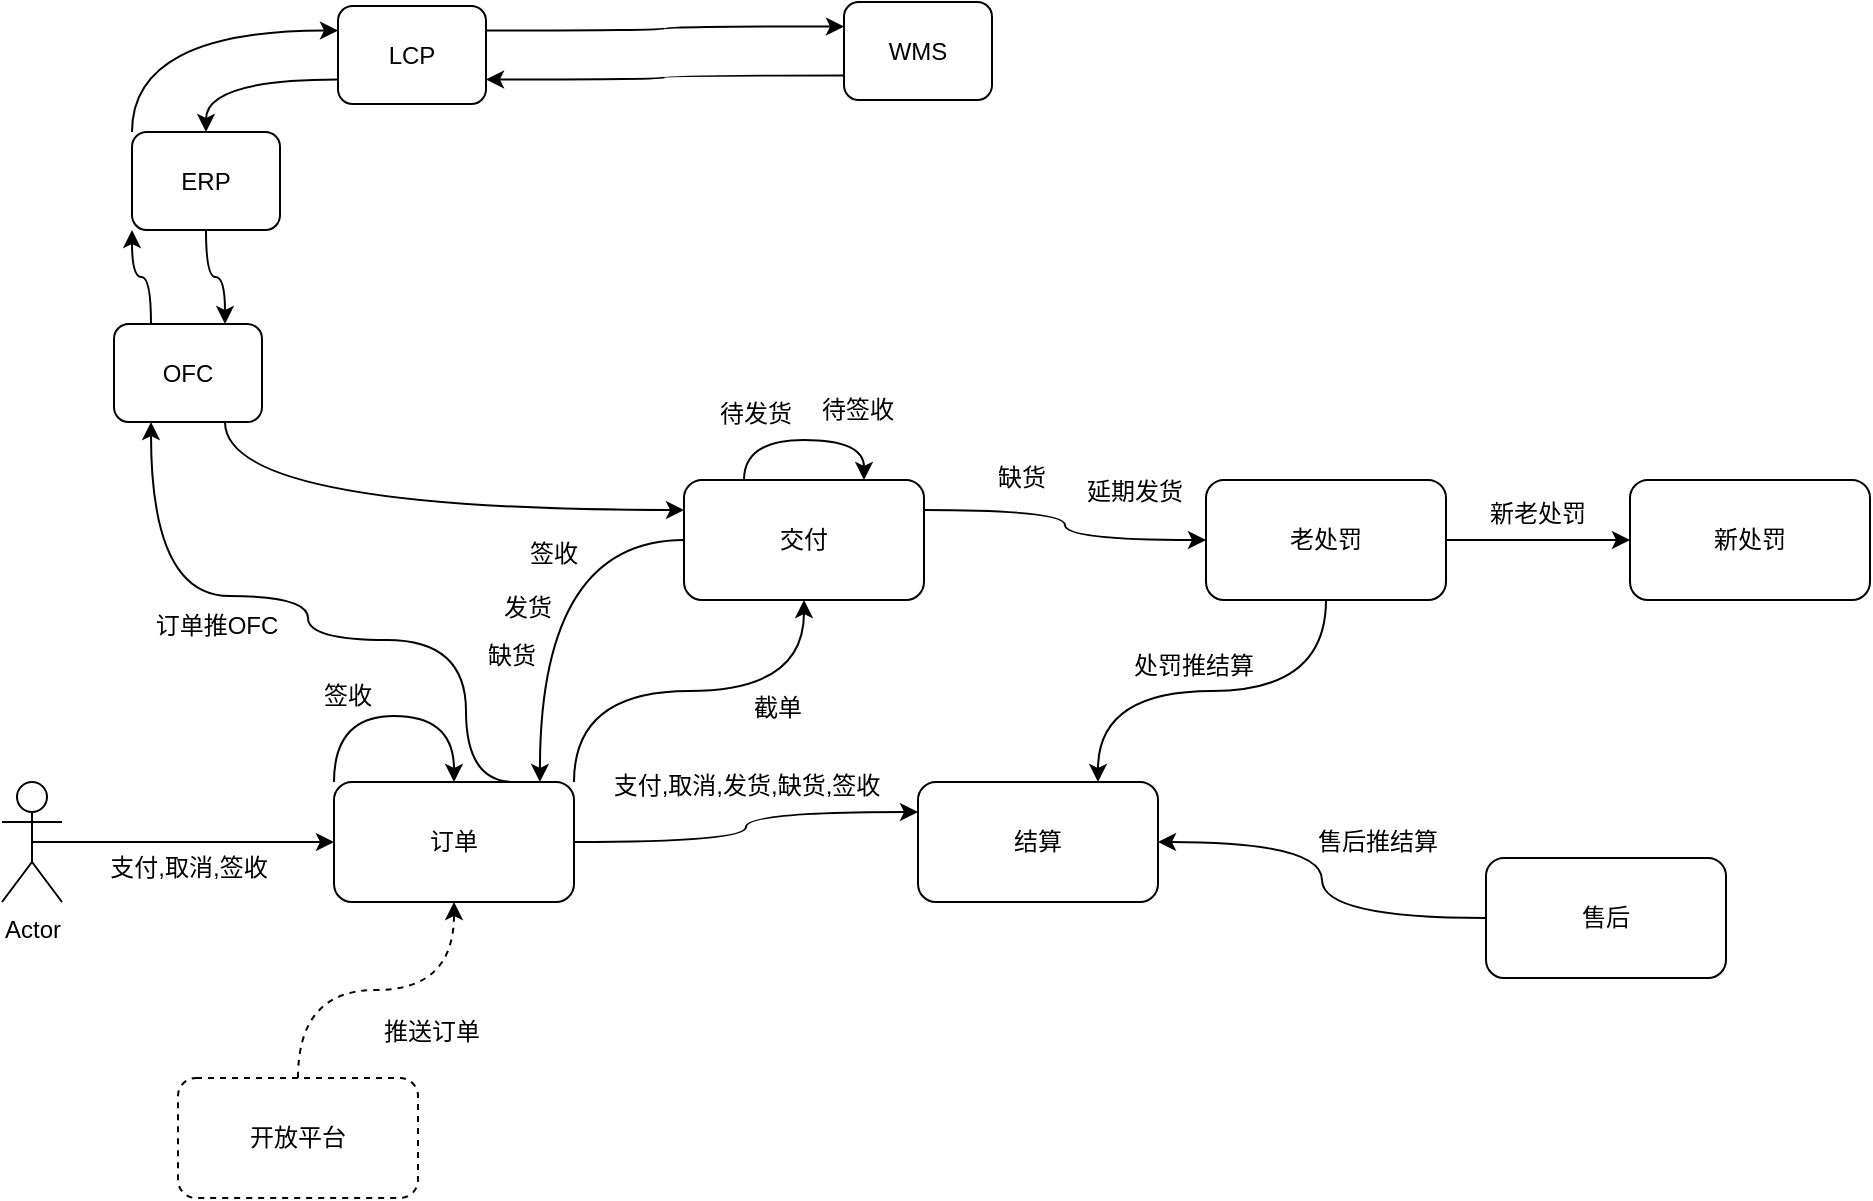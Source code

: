 <mxfile version="14.6.6" type="github">
  <diagram id="7rVMdZczW6YO58kJNmGc" name="第 1 页">
    <mxGraphModel dx="946" dy="1783" grid="0" gridSize="10" guides="1" tooltips="1" connect="1" arrows="1" fold="1" page="1" pageScale="1" pageWidth="827" pageHeight="1169" math="0" shadow="0">
      <root>
        <mxCell id="0" />
        <mxCell id="1" parent="0" />
        <mxCell id="fpGJ1PohXhWPPfaMkgI3-3" style="edgeStyle=orthogonalEdgeStyle;rounded=0;orthogonalLoop=1;jettySize=auto;html=1;exitX=0.5;exitY=0.5;exitDx=0;exitDy=0;exitPerimeter=0;entryX=0;entryY=0.5;entryDx=0;entryDy=0;" parent="1" source="fpGJ1PohXhWPPfaMkgI3-1" target="fpGJ1PohXhWPPfaMkgI3-2" edge="1">
          <mxGeometry relative="1" as="geometry" />
        </mxCell>
        <mxCell id="fpGJ1PohXhWPPfaMkgI3-1" value="Actor" style="shape=umlActor;verticalLabelPosition=bottom;verticalAlign=top;html=1;outlineConnect=0;" parent="1" vertex="1">
          <mxGeometry x="13" y="233" width="30" height="60" as="geometry" />
        </mxCell>
        <mxCell id="fpGJ1PohXhWPPfaMkgI3-6" style="edgeStyle=orthogonalEdgeStyle;rounded=0;orthogonalLoop=1;jettySize=auto;html=1;exitX=0;exitY=0;exitDx=0;exitDy=0;curved=1;entryX=0.5;entryY=0;entryDx=0;entryDy=0;" parent="1" source="fpGJ1PohXhWPPfaMkgI3-2" target="fpGJ1PohXhWPPfaMkgI3-2" edge="1">
          <mxGeometry relative="1" as="geometry">
            <mxPoint x="267" y="227" as="targetPoint" />
            <Array as="points">
              <mxPoint x="179" y="200" />
              <mxPoint x="239" y="200" />
            </Array>
          </mxGeometry>
        </mxCell>
        <mxCell id="fpGJ1PohXhWPPfaMkgI3-9" style="edgeStyle=orthogonalEdgeStyle;curved=1;rounded=0;orthogonalLoop=1;jettySize=auto;html=1;exitX=1;exitY=0.5;exitDx=0;exitDy=0;entryX=0;entryY=0.25;entryDx=0;entryDy=0;" parent="1" source="fpGJ1PohXhWPPfaMkgI3-2" target="fpGJ1PohXhWPPfaMkgI3-8" edge="1">
          <mxGeometry relative="1" as="geometry" />
        </mxCell>
        <mxCell id="fpGJ1PohXhWPPfaMkgI3-12" style="edgeStyle=orthogonalEdgeStyle;curved=1;rounded=0;orthogonalLoop=1;jettySize=auto;html=1;exitX=1;exitY=0;exitDx=0;exitDy=0;" parent="1" source="fpGJ1PohXhWPPfaMkgI3-2" target="fpGJ1PohXhWPPfaMkgI3-11" edge="1">
          <mxGeometry relative="1" as="geometry" />
        </mxCell>
        <mxCell id="fpGJ1PohXhWPPfaMkgI3-40" style="edgeStyle=orthogonalEdgeStyle;curved=1;rounded=0;orthogonalLoop=1;jettySize=auto;html=1;exitX=0.75;exitY=0;exitDx=0;exitDy=0;entryX=0.25;entryY=1;entryDx=0;entryDy=0;" parent="1" source="fpGJ1PohXhWPPfaMkgI3-2" target="fpGJ1PohXhWPPfaMkgI3-51" edge="1">
          <mxGeometry relative="1" as="geometry">
            <mxPoint x="167" y="82" as="targetPoint" />
            <Array as="points">
              <mxPoint x="245" y="233" />
              <mxPoint x="245" y="162" />
              <mxPoint x="166" y="162" />
              <mxPoint x="166" y="140" />
              <mxPoint x="88" y="140" />
            </Array>
          </mxGeometry>
        </mxCell>
        <mxCell id="fpGJ1PohXhWPPfaMkgI3-2" value="订单" style="rounded=1;whiteSpace=wrap;html=1;" parent="1" vertex="1">
          <mxGeometry x="179" y="233" width="120" height="60" as="geometry" />
        </mxCell>
        <mxCell id="fpGJ1PohXhWPPfaMkgI3-4" value="支付,取消,签收" style="text;html=1;strokeColor=none;fillColor=none;align=center;verticalAlign=middle;whiteSpace=wrap;rounded=0;" parent="1" vertex="1">
          <mxGeometry x="55" y="269" width="103" height="14" as="geometry" />
        </mxCell>
        <mxCell id="fpGJ1PohXhWPPfaMkgI3-7" value="签收" style="text;html=1;strokeColor=none;fillColor=none;align=center;verticalAlign=middle;whiteSpace=wrap;rounded=0;" parent="1" vertex="1">
          <mxGeometry x="166" y="180" width="40" height="20" as="geometry" />
        </mxCell>
        <mxCell id="fpGJ1PohXhWPPfaMkgI3-8" value="结算" style="rounded=1;whiteSpace=wrap;html=1;" parent="1" vertex="1">
          <mxGeometry x="471" y="233" width="120" height="60" as="geometry" />
        </mxCell>
        <mxCell id="fpGJ1PohXhWPPfaMkgI3-10" value="支付,取消,发货,缺货,签收" style="text;html=1;strokeColor=none;fillColor=none;align=center;verticalAlign=middle;whiteSpace=wrap;rounded=0;" parent="1" vertex="1">
          <mxGeometry x="317" y="226" width="137" height="17" as="geometry" />
        </mxCell>
        <mxCell id="fpGJ1PohXhWPPfaMkgI3-13" style="edgeStyle=orthogonalEdgeStyle;curved=1;rounded=0;orthogonalLoop=1;jettySize=auto;html=1;exitX=0;exitY=0.5;exitDx=0;exitDy=0;entryX=0.858;entryY=0;entryDx=0;entryDy=0;entryPerimeter=0;" parent="1" source="fpGJ1PohXhWPPfaMkgI3-11" target="fpGJ1PohXhWPPfaMkgI3-2" edge="1">
          <mxGeometry relative="1" as="geometry" />
        </mxCell>
        <mxCell id="fpGJ1PohXhWPPfaMkgI3-20" style="edgeStyle=orthogonalEdgeStyle;curved=1;rounded=0;orthogonalLoop=1;jettySize=auto;html=1;exitX=1;exitY=0.25;exitDx=0;exitDy=0;" parent="1" source="fpGJ1PohXhWPPfaMkgI3-11" target="fpGJ1PohXhWPPfaMkgI3-18" edge="1">
          <mxGeometry relative="1" as="geometry" />
        </mxCell>
        <mxCell id="fpGJ1PohXhWPPfaMkgI3-11" value="交付" style="rounded=1;whiteSpace=wrap;html=1;" parent="1" vertex="1">
          <mxGeometry x="354" y="82" width="120" height="60" as="geometry" />
        </mxCell>
        <mxCell id="fpGJ1PohXhWPPfaMkgI3-14" value="签收" style="text;html=1;strokeColor=none;fillColor=none;align=center;verticalAlign=middle;whiteSpace=wrap;rounded=0;" parent="1" vertex="1">
          <mxGeometry x="269" y="109" width="40" height="20" as="geometry" />
        </mxCell>
        <mxCell id="fpGJ1PohXhWPPfaMkgI3-15" value="截单" style="text;html=1;strokeColor=none;fillColor=none;align=center;verticalAlign=middle;whiteSpace=wrap;rounded=0;" parent="1" vertex="1">
          <mxGeometry x="381" y="186" width="40" height="20" as="geometry" />
        </mxCell>
        <mxCell id="fpGJ1PohXhWPPfaMkgI3-16" value="发货" style="text;html=1;strokeColor=none;fillColor=none;align=center;verticalAlign=middle;whiteSpace=wrap;rounded=0;" parent="1" vertex="1">
          <mxGeometry x="256" y="136" width="40" height="20" as="geometry" />
        </mxCell>
        <mxCell id="fpGJ1PohXhWPPfaMkgI3-17" value="缺货" style="text;html=1;strokeColor=none;fillColor=none;align=center;verticalAlign=middle;whiteSpace=wrap;rounded=0;" parent="1" vertex="1">
          <mxGeometry x="248" y="160" width="40" height="20" as="geometry" />
        </mxCell>
        <mxCell id="fpGJ1PohXhWPPfaMkgI3-24" style="edgeStyle=orthogonalEdgeStyle;curved=1;rounded=0;orthogonalLoop=1;jettySize=auto;html=1;exitX=1;exitY=0.5;exitDx=0;exitDy=0;" parent="1" source="fpGJ1PohXhWPPfaMkgI3-18" target="fpGJ1PohXhWPPfaMkgI3-19" edge="1">
          <mxGeometry relative="1" as="geometry" />
        </mxCell>
        <mxCell id="fpGJ1PohXhWPPfaMkgI3-25" style="edgeStyle=orthogonalEdgeStyle;curved=1;rounded=0;orthogonalLoop=1;jettySize=auto;html=1;exitX=0.5;exitY=1;exitDx=0;exitDy=0;entryX=0.75;entryY=0;entryDx=0;entryDy=0;" parent="1" source="fpGJ1PohXhWPPfaMkgI3-18" target="fpGJ1PohXhWPPfaMkgI3-8" edge="1">
          <mxGeometry relative="1" as="geometry" />
        </mxCell>
        <mxCell id="fpGJ1PohXhWPPfaMkgI3-18" value="老处罚" style="rounded=1;whiteSpace=wrap;html=1;" parent="1" vertex="1">
          <mxGeometry x="615" y="82" width="120" height="60" as="geometry" />
        </mxCell>
        <mxCell id="fpGJ1PohXhWPPfaMkgI3-19" value="新处罚" style="rounded=1;whiteSpace=wrap;html=1;" parent="1" vertex="1">
          <mxGeometry x="827" y="82" width="120" height="60" as="geometry" />
        </mxCell>
        <mxCell id="fpGJ1PohXhWPPfaMkgI3-21" value="缺货" style="text;html=1;strokeColor=none;fillColor=none;align=center;verticalAlign=middle;whiteSpace=wrap;rounded=0;" parent="1" vertex="1">
          <mxGeometry x="503" y="71" width="40" height="20" as="geometry" />
        </mxCell>
        <mxCell id="fpGJ1PohXhWPPfaMkgI3-22" value="延期发货" style="text;html=1;strokeColor=none;fillColor=none;align=center;verticalAlign=middle;whiteSpace=wrap;rounded=0;" parent="1" vertex="1">
          <mxGeometry x="548" y="82" width="63" height="11" as="geometry" />
        </mxCell>
        <mxCell id="fpGJ1PohXhWPPfaMkgI3-26" style="edgeStyle=orthogonalEdgeStyle;curved=1;rounded=0;orthogonalLoop=1;jettySize=auto;html=1;exitX=0;exitY=0.5;exitDx=0;exitDy=0;" parent="1" source="fpGJ1PohXhWPPfaMkgI3-23" target="fpGJ1PohXhWPPfaMkgI3-8" edge="1">
          <mxGeometry relative="1" as="geometry" />
        </mxCell>
        <mxCell id="fpGJ1PohXhWPPfaMkgI3-23" value="售后" style="rounded=1;whiteSpace=wrap;html=1;" parent="1" vertex="1">
          <mxGeometry x="755" y="271" width="120" height="60" as="geometry" />
        </mxCell>
        <mxCell id="fpGJ1PohXhWPPfaMkgI3-28" style="edgeStyle=orthogonalEdgeStyle;curved=1;rounded=0;orthogonalLoop=1;jettySize=auto;html=1;exitX=0.25;exitY=0;exitDx=0;exitDy=0;entryX=0.75;entryY=0;entryDx=0;entryDy=0;" parent="1" source="fpGJ1PohXhWPPfaMkgI3-11" target="fpGJ1PohXhWPPfaMkgI3-11" edge="1">
          <mxGeometry relative="1" as="geometry">
            <Array as="points">
              <mxPoint x="384" y="62" />
              <mxPoint x="444" y="62" />
            </Array>
          </mxGeometry>
        </mxCell>
        <mxCell id="fpGJ1PohXhWPPfaMkgI3-29" value="待发货" style="text;html=1;strokeColor=none;fillColor=none;align=center;verticalAlign=middle;whiteSpace=wrap;rounded=0;" parent="1" vertex="1">
          <mxGeometry x="370" y="39" width="40" height="20" as="geometry" />
        </mxCell>
        <mxCell id="fpGJ1PohXhWPPfaMkgI3-31" value="待签收" style="text;html=1;strokeColor=none;fillColor=none;align=center;verticalAlign=middle;whiteSpace=wrap;rounded=0;" parent="1" vertex="1">
          <mxGeometry x="421" y="37" width="40" height="20" as="geometry" />
        </mxCell>
        <mxCell id="fpGJ1PohXhWPPfaMkgI3-41" value="订单推OFC" style="text;html=1;strokeColor=none;fillColor=none;align=center;verticalAlign=middle;whiteSpace=wrap;rounded=0;" parent="1" vertex="1">
          <mxGeometry x="85" y="149" width="71" height="11" as="geometry" />
        </mxCell>
        <mxCell id="fpGJ1PohXhWPPfaMkgI3-43" style="edgeStyle=orthogonalEdgeStyle;curved=1;rounded=0;orthogonalLoop=1;jettySize=auto;html=1;exitX=0.5;exitY=0;exitDx=0;exitDy=0;entryX=0.5;entryY=1;entryDx=0;entryDy=0;dashed=1;" parent="1" source="fpGJ1PohXhWPPfaMkgI3-42" target="fpGJ1PohXhWPPfaMkgI3-2" edge="1">
          <mxGeometry relative="1" as="geometry" />
        </mxCell>
        <mxCell id="fpGJ1PohXhWPPfaMkgI3-42" value="开放平台" style="rounded=1;whiteSpace=wrap;html=1;dashed=1;" parent="1" vertex="1">
          <mxGeometry x="101" y="381" width="120" height="60" as="geometry" />
        </mxCell>
        <mxCell id="fpGJ1PohXhWPPfaMkgI3-44" value="推送订单" style="text;html=1;strokeColor=none;fillColor=none;align=center;verticalAlign=middle;whiteSpace=wrap;rounded=0;" parent="1" vertex="1">
          <mxGeometry x="193" y="351" width="70" height="14" as="geometry" />
        </mxCell>
        <mxCell id="fpGJ1PohXhWPPfaMkgI3-48" value="处罚推结算" style="text;html=1;strokeColor=none;fillColor=none;align=center;verticalAlign=middle;whiteSpace=wrap;rounded=0;" parent="1" vertex="1">
          <mxGeometry x="577" y="166" width="64" height="17" as="geometry" />
        </mxCell>
        <mxCell id="fpGJ1PohXhWPPfaMkgI3-49" value="新老处罚" style="text;html=1;strokeColor=none;fillColor=none;align=center;verticalAlign=middle;whiteSpace=wrap;rounded=0;" parent="1" vertex="1">
          <mxGeometry x="751" y="98" width="60" height="1" as="geometry" />
        </mxCell>
        <mxCell id="fpGJ1PohXhWPPfaMkgI3-63" style="edgeStyle=orthogonalEdgeStyle;curved=1;rounded=0;orthogonalLoop=1;jettySize=auto;html=1;exitX=0.25;exitY=0;exitDx=0;exitDy=0;entryX=0;entryY=1;entryDx=0;entryDy=0;" parent="1" source="fpGJ1PohXhWPPfaMkgI3-51" target="fpGJ1PohXhWPPfaMkgI3-55" edge="1">
          <mxGeometry relative="1" as="geometry" />
        </mxCell>
        <mxCell id="fpGJ1PohXhWPPfaMkgI3-72" style="edgeStyle=orthogonalEdgeStyle;curved=1;rounded=0;orthogonalLoop=1;jettySize=auto;html=1;exitX=0.75;exitY=1;exitDx=0;exitDy=0;entryX=0;entryY=0.25;entryDx=0;entryDy=0;" parent="1" source="fpGJ1PohXhWPPfaMkgI3-51" target="fpGJ1PohXhWPPfaMkgI3-11" edge="1">
          <mxGeometry relative="1" as="geometry" />
        </mxCell>
        <mxCell id="fpGJ1PohXhWPPfaMkgI3-51" value="OFC" style="rounded=1;whiteSpace=wrap;html=1;" parent="1" vertex="1">
          <mxGeometry x="69" y="4" width="74" height="49" as="geometry" />
        </mxCell>
        <mxCell id="fpGJ1PohXhWPPfaMkgI3-65" style="edgeStyle=orthogonalEdgeStyle;curved=1;rounded=0;orthogonalLoop=1;jettySize=auto;html=1;exitX=0;exitY=0;exitDx=0;exitDy=0;entryX=0;entryY=0.25;entryDx=0;entryDy=0;" parent="1" source="fpGJ1PohXhWPPfaMkgI3-55" target="fpGJ1PohXhWPPfaMkgI3-56" edge="1">
          <mxGeometry relative="1" as="geometry" />
        </mxCell>
        <mxCell id="fpGJ1PohXhWPPfaMkgI3-71" style="edgeStyle=orthogonalEdgeStyle;curved=1;rounded=0;orthogonalLoop=1;jettySize=auto;html=1;exitX=0.5;exitY=1;exitDx=0;exitDy=0;entryX=0.75;entryY=0;entryDx=0;entryDy=0;" parent="1" source="fpGJ1PohXhWPPfaMkgI3-55" target="fpGJ1PohXhWPPfaMkgI3-51" edge="1">
          <mxGeometry relative="1" as="geometry" />
        </mxCell>
        <mxCell id="fpGJ1PohXhWPPfaMkgI3-55" value="ERP" style="rounded=1;whiteSpace=wrap;html=1;" parent="1" vertex="1">
          <mxGeometry x="78" y="-92" width="74" height="49" as="geometry" />
        </mxCell>
        <mxCell id="fpGJ1PohXhWPPfaMkgI3-66" style="edgeStyle=orthogonalEdgeStyle;curved=1;rounded=0;orthogonalLoop=1;jettySize=auto;html=1;exitX=1;exitY=0.25;exitDx=0;exitDy=0;entryX=0;entryY=0.25;entryDx=0;entryDy=0;" parent="1" source="fpGJ1PohXhWPPfaMkgI3-56" target="fpGJ1PohXhWPPfaMkgI3-57" edge="1">
          <mxGeometry relative="1" as="geometry" />
        </mxCell>
        <mxCell id="fpGJ1PohXhWPPfaMkgI3-69" style="edgeStyle=orthogonalEdgeStyle;curved=1;rounded=0;orthogonalLoop=1;jettySize=auto;html=1;exitX=0;exitY=0.75;exitDx=0;exitDy=0;" parent="1" source="fpGJ1PohXhWPPfaMkgI3-56" target="fpGJ1PohXhWPPfaMkgI3-55" edge="1">
          <mxGeometry relative="1" as="geometry" />
        </mxCell>
        <mxCell id="fpGJ1PohXhWPPfaMkgI3-56" value="LCP" style="rounded=1;whiteSpace=wrap;html=1;" parent="1" vertex="1">
          <mxGeometry x="181" y="-155" width="74" height="49" as="geometry" />
        </mxCell>
        <mxCell id="fpGJ1PohXhWPPfaMkgI3-67" style="edgeStyle=orthogonalEdgeStyle;curved=1;rounded=0;orthogonalLoop=1;jettySize=auto;html=1;exitX=0;exitY=0.75;exitDx=0;exitDy=0;entryX=1;entryY=0.75;entryDx=0;entryDy=0;" parent="1" source="fpGJ1PohXhWPPfaMkgI3-57" target="fpGJ1PohXhWPPfaMkgI3-56" edge="1">
          <mxGeometry relative="1" as="geometry" />
        </mxCell>
        <mxCell id="fpGJ1PohXhWPPfaMkgI3-57" value="WMS" style="rounded=1;whiteSpace=wrap;html=1;" parent="1" vertex="1">
          <mxGeometry x="434" y="-157" width="74" height="49" as="geometry" />
        </mxCell>
        <mxCell id="fpGJ1PohXhWPPfaMkgI3-74" value="售后推结算" style="text;html=1;strokeColor=none;fillColor=none;align=center;verticalAlign=middle;whiteSpace=wrap;rounded=0;" parent="1" vertex="1">
          <mxGeometry x="669" y="254.5" width="64" height="17" as="geometry" />
        </mxCell>
      </root>
    </mxGraphModel>
  </diagram>
</mxfile>
